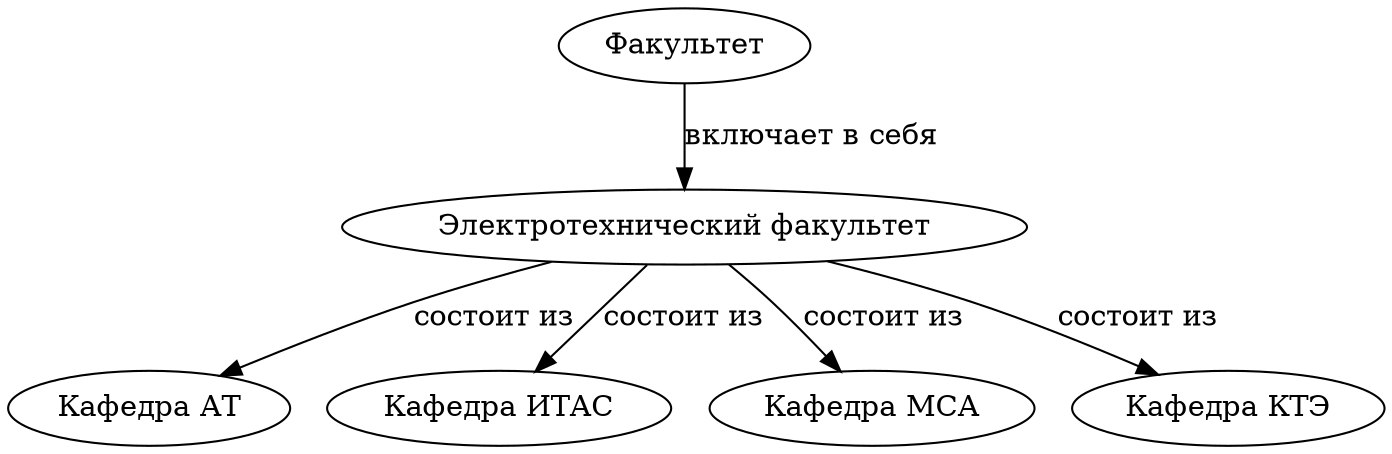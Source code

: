 // connections tree
digraph {
	7 [label="Факультет"]
	9 [label="Электротехнический факультет"]
	7 -> 9 [label="включает в себя"]
	9 [label="Электротехнический факультет"]
	14 [label="Кафедра АТ"]
	9 -> 14 [label="состоит из"]
	9 [label="Электротехнический факультет"]
	15 [label="Кафедра ИТАС"]
	9 -> 15 [label="состоит из"]
	9 [label="Электротехнический факультет"]
	16 [label="Кафедра МСА"]
	9 -> 16 [label="состоит из"]
	9 [label="Электротехнический факультет"]
	17 [label="Кафедра КТЭ"]
	9 -> 17 [label="состоит из"]
}

